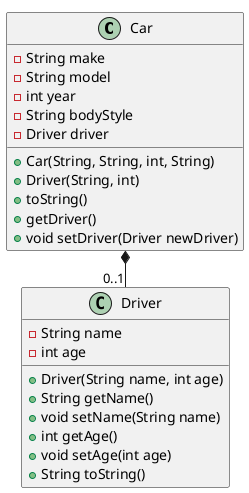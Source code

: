 @startuml
'https://plantuml.com/object-diagram
!pragma layout smetana

class Car
class Driver

Car *-- "0..1" Driver

Car : - String make
Car : - String model
Car : - int year
Car : - String bodyStyle
Car : - Driver driver

Car : + Car(String, String, int, String)
Car : + Driver(String, int)
Car : + toString()
Car : + getDriver()
Car : + void setDriver(Driver newDriver)

Driver : - String name
Driver : - int age

Driver : + Driver(String name, int age)
Driver : + String getName()
Driver : + void setName(String name)
Driver : + int getAge()
Driver : + void setAge(int age)
Driver : + String toString()






@enduml
